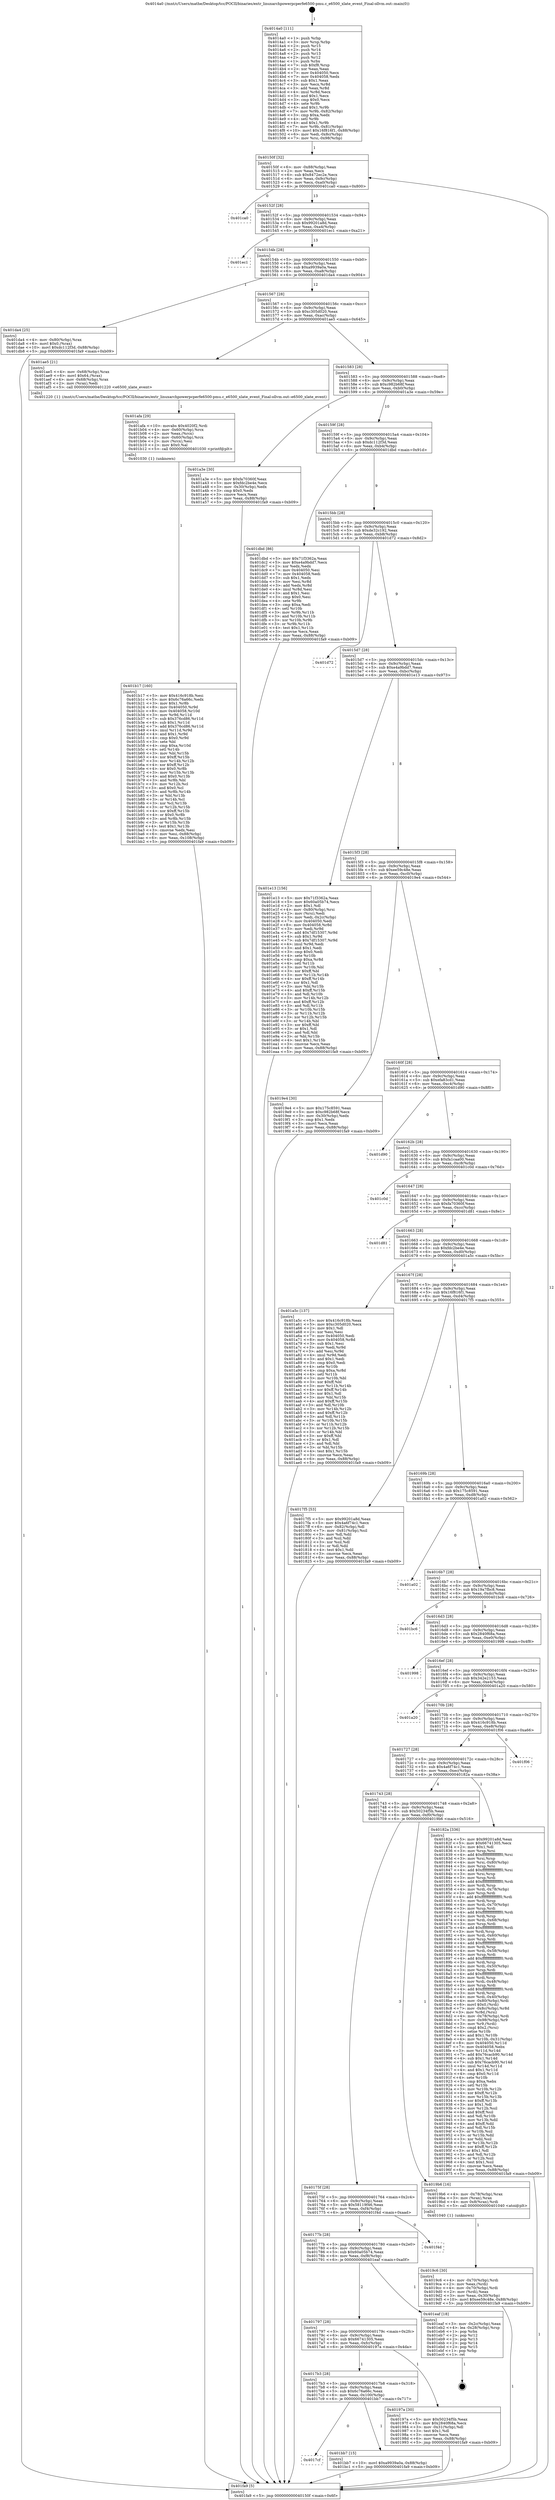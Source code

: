 digraph "0x4014a0" {
  label = "0x4014a0 (/mnt/c/Users/mathe/Desktop/tcc/POCII/binaries/extr_linuxarchpowerpcperfe6500-pmu.c_e6500_xlate_event_Final-ollvm.out::main(0))"
  labelloc = "t"
  node[shape=record]

  Entry [label="",width=0.3,height=0.3,shape=circle,fillcolor=black,style=filled]
  "0x40150f" [label="{
     0x40150f [32]\l
     | [instrs]\l
     &nbsp;&nbsp;0x40150f \<+6\>: mov -0x88(%rbp),%eax\l
     &nbsp;&nbsp;0x401515 \<+2\>: mov %eax,%ecx\l
     &nbsp;&nbsp;0x401517 \<+6\>: sub $0x8472ec2e,%ecx\l
     &nbsp;&nbsp;0x40151d \<+6\>: mov %eax,-0x9c(%rbp)\l
     &nbsp;&nbsp;0x401523 \<+6\>: mov %ecx,-0xa0(%rbp)\l
     &nbsp;&nbsp;0x401529 \<+6\>: je 0000000000401ca0 \<main+0x800\>\l
  }"]
  "0x401ca0" [label="{
     0x401ca0\l
  }", style=dashed]
  "0x40152f" [label="{
     0x40152f [28]\l
     | [instrs]\l
     &nbsp;&nbsp;0x40152f \<+5\>: jmp 0000000000401534 \<main+0x94\>\l
     &nbsp;&nbsp;0x401534 \<+6\>: mov -0x9c(%rbp),%eax\l
     &nbsp;&nbsp;0x40153a \<+5\>: sub $0x99201a8d,%eax\l
     &nbsp;&nbsp;0x40153f \<+6\>: mov %eax,-0xa4(%rbp)\l
     &nbsp;&nbsp;0x401545 \<+6\>: je 0000000000401ec1 \<main+0xa21\>\l
  }"]
  Exit [label="",width=0.3,height=0.3,shape=circle,fillcolor=black,style=filled,peripheries=2]
  "0x401ec1" [label="{
     0x401ec1\l
  }", style=dashed]
  "0x40154b" [label="{
     0x40154b [28]\l
     | [instrs]\l
     &nbsp;&nbsp;0x40154b \<+5\>: jmp 0000000000401550 \<main+0xb0\>\l
     &nbsp;&nbsp;0x401550 \<+6\>: mov -0x9c(%rbp),%eax\l
     &nbsp;&nbsp;0x401556 \<+5\>: sub $0xa9939a0a,%eax\l
     &nbsp;&nbsp;0x40155b \<+6\>: mov %eax,-0xa8(%rbp)\l
     &nbsp;&nbsp;0x401561 \<+6\>: je 0000000000401da4 \<main+0x904\>\l
  }"]
  "0x4017cf" [label="{
     0x4017cf\l
  }", style=dashed]
  "0x401da4" [label="{
     0x401da4 [25]\l
     | [instrs]\l
     &nbsp;&nbsp;0x401da4 \<+4\>: mov -0x80(%rbp),%rax\l
     &nbsp;&nbsp;0x401da8 \<+6\>: movl $0x0,(%rax)\l
     &nbsp;&nbsp;0x401dae \<+10\>: movl $0xdc112f3d,-0x88(%rbp)\l
     &nbsp;&nbsp;0x401db8 \<+5\>: jmp 0000000000401fa9 \<main+0xb09\>\l
  }"]
  "0x401567" [label="{
     0x401567 [28]\l
     | [instrs]\l
     &nbsp;&nbsp;0x401567 \<+5\>: jmp 000000000040156c \<main+0xcc\>\l
     &nbsp;&nbsp;0x40156c \<+6\>: mov -0x9c(%rbp),%eax\l
     &nbsp;&nbsp;0x401572 \<+5\>: sub $0xc305d020,%eax\l
     &nbsp;&nbsp;0x401577 \<+6\>: mov %eax,-0xac(%rbp)\l
     &nbsp;&nbsp;0x40157d \<+6\>: je 0000000000401ae5 \<main+0x645\>\l
  }"]
  "0x401bb7" [label="{
     0x401bb7 [15]\l
     | [instrs]\l
     &nbsp;&nbsp;0x401bb7 \<+10\>: movl $0xa9939a0a,-0x88(%rbp)\l
     &nbsp;&nbsp;0x401bc1 \<+5\>: jmp 0000000000401fa9 \<main+0xb09\>\l
  }"]
  "0x401ae5" [label="{
     0x401ae5 [21]\l
     | [instrs]\l
     &nbsp;&nbsp;0x401ae5 \<+4\>: mov -0x68(%rbp),%rax\l
     &nbsp;&nbsp;0x401ae9 \<+6\>: movl $0x64,(%rax)\l
     &nbsp;&nbsp;0x401aef \<+4\>: mov -0x68(%rbp),%rax\l
     &nbsp;&nbsp;0x401af3 \<+2\>: mov (%rax),%edi\l
     &nbsp;&nbsp;0x401af5 \<+5\>: call 0000000000401220 \<e6500_xlate_event\>\l
     | [calls]\l
     &nbsp;&nbsp;0x401220 \{1\} (/mnt/c/Users/mathe/Desktop/tcc/POCII/binaries/extr_linuxarchpowerpcperfe6500-pmu.c_e6500_xlate_event_Final-ollvm.out::e6500_xlate_event)\l
  }"]
  "0x401583" [label="{
     0x401583 [28]\l
     | [instrs]\l
     &nbsp;&nbsp;0x401583 \<+5\>: jmp 0000000000401588 \<main+0xe8\>\l
     &nbsp;&nbsp;0x401588 \<+6\>: mov -0x9c(%rbp),%eax\l
     &nbsp;&nbsp;0x40158e \<+5\>: sub $0xc982b68f,%eax\l
     &nbsp;&nbsp;0x401593 \<+6\>: mov %eax,-0xb0(%rbp)\l
     &nbsp;&nbsp;0x401599 \<+6\>: je 0000000000401a3e \<main+0x59e\>\l
  }"]
  "0x401b17" [label="{
     0x401b17 [160]\l
     | [instrs]\l
     &nbsp;&nbsp;0x401b17 \<+5\>: mov $0x416c918b,%esi\l
     &nbsp;&nbsp;0x401b1c \<+5\>: mov $0x6c76a66c,%edx\l
     &nbsp;&nbsp;0x401b21 \<+3\>: mov $0x1,%r8b\l
     &nbsp;&nbsp;0x401b24 \<+8\>: mov 0x404050,%r9d\l
     &nbsp;&nbsp;0x401b2c \<+8\>: mov 0x404058,%r10d\l
     &nbsp;&nbsp;0x401b34 \<+3\>: mov %r9d,%r11d\l
     &nbsp;&nbsp;0x401b37 \<+7\>: sub $0x376cd86,%r11d\l
     &nbsp;&nbsp;0x401b3e \<+4\>: sub $0x1,%r11d\l
     &nbsp;&nbsp;0x401b42 \<+7\>: add $0x376cd86,%r11d\l
     &nbsp;&nbsp;0x401b49 \<+4\>: imul %r11d,%r9d\l
     &nbsp;&nbsp;0x401b4d \<+4\>: and $0x1,%r9d\l
     &nbsp;&nbsp;0x401b51 \<+4\>: cmp $0x0,%r9d\l
     &nbsp;&nbsp;0x401b55 \<+3\>: sete %bl\l
     &nbsp;&nbsp;0x401b58 \<+4\>: cmp $0xa,%r10d\l
     &nbsp;&nbsp;0x401b5c \<+4\>: setl %r14b\l
     &nbsp;&nbsp;0x401b60 \<+3\>: mov %bl,%r15b\l
     &nbsp;&nbsp;0x401b63 \<+4\>: xor $0xff,%r15b\l
     &nbsp;&nbsp;0x401b67 \<+3\>: mov %r14b,%r12b\l
     &nbsp;&nbsp;0x401b6a \<+4\>: xor $0xff,%r12b\l
     &nbsp;&nbsp;0x401b6e \<+4\>: xor $0x0,%r8b\l
     &nbsp;&nbsp;0x401b72 \<+3\>: mov %r15b,%r13b\l
     &nbsp;&nbsp;0x401b75 \<+4\>: and $0x0,%r13b\l
     &nbsp;&nbsp;0x401b79 \<+3\>: and %r8b,%bl\l
     &nbsp;&nbsp;0x401b7c \<+3\>: mov %r12b,%cl\l
     &nbsp;&nbsp;0x401b7f \<+3\>: and $0x0,%cl\l
     &nbsp;&nbsp;0x401b82 \<+3\>: and %r8b,%r14b\l
     &nbsp;&nbsp;0x401b85 \<+3\>: or %bl,%r13b\l
     &nbsp;&nbsp;0x401b88 \<+3\>: or %r14b,%cl\l
     &nbsp;&nbsp;0x401b8b \<+3\>: xor %cl,%r13b\l
     &nbsp;&nbsp;0x401b8e \<+3\>: or %r12b,%r15b\l
     &nbsp;&nbsp;0x401b91 \<+4\>: xor $0xff,%r15b\l
     &nbsp;&nbsp;0x401b95 \<+4\>: or $0x0,%r8b\l
     &nbsp;&nbsp;0x401b99 \<+3\>: and %r8b,%r15b\l
     &nbsp;&nbsp;0x401b9c \<+3\>: or %r15b,%r13b\l
     &nbsp;&nbsp;0x401b9f \<+4\>: test $0x1,%r13b\l
     &nbsp;&nbsp;0x401ba3 \<+3\>: cmovne %edx,%esi\l
     &nbsp;&nbsp;0x401ba6 \<+6\>: mov %esi,-0x88(%rbp)\l
     &nbsp;&nbsp;0x401bac \<+6\>: mov %eax,-0x108(%rbp)\l
     &nbsp;&nbsp;0x401bb2 \<+5\>: jmp 0000000000401fa9 \<main+0xb09\>\l
  }"]
  "0x401a3e" [label="{
     0x401a3e [30]\l
     | [instrs]\l
     &nbsp;&nbsp;0x401a3e \<+5\>: mov $0xfa70360f,%eax\l
     &nbsp;&nbsp;0x401a43 \<+5\>: mov $0xfdc2be4e,%ecx\l
     &nbsp;&nbsp;0x401a48 \<+3\>: mov -0x30(%rbp),%edx\l
     &nbsp;&nbsp;0x401a4b \<+3\>: cmp $0x0,%edx\l
     &nbsp;&nbsp;0x401a4e \<+3\>: cmove %ecx,%eax\l
     &nbsp;&nbsp;0x401a51 \<+6\>: mov %eax,-0x88(%rbp)\l
     &nbsp;&nbsp;0x401a57 \<+5\>: jmp 0000000000401fa9 \<main+0xb09\>\l
  }"]
  "0x40159f" [label="{
     0x40159f [28]\l
     | [instrs]\l
     &nbsp;&nbsp;0x40159f \<+5\>: jmp 00000000004015a4 \<main+0x104\>\l
     &nbsp;&nbsp;0x4015a4 \<+6\>: mov -0x9c(%rbp),%eax\l
     &nbsp;&nbsp;0x4015aa \<+5\>: sub $0xdc112f3d,%eax\l
     &nbsp;&nbsp;0x4015af \<+6\>: mov %eax,-0xb4(%rbp)\l
     &nbsp;&nbsp;0x4015b5 \<+6\>: je 0000000000401dbd \<main+0x91d\>\l
  }"]
  "0x401afa" [label="{
     0x401afa [29]\l
     | [instrs]\l
     &nbsp;&nbsp;0x401afa \<+10\>: movabs $0x4020f2,%rdi\l
     &nbsp;&nbsp;0x401b04 \<+4\>: mov -0x60(%rbp),%rcx\l
     &nbsp;&nbsp;0x401b08 \<+2\>: mov %eax,(%rcx)\l
     &nbsp;&nbsp;0x401b0a \<+4\>: mov -0x60(%rbp),%rcx\l
     &nbsp;&nbsp;0x401b0e \<+2\>: mov (%rcx),%esi\l
     &nbsp;&nbsp;0x401b10 \<+2\>: mov $0x0,%al\l
     &nbsp;&nbsp;0x401b12 \<+5\>: call 0000000000401030 \<printf@plt\>\l
     | [calls]\l
     &nbsp;&nbsp;0x401030 \{1\} (unknown)\l
  }"]
  "0x401dbd" [label="{
     0x401dbd [86]\l
     | [instrs]\l
     &nbsp;&nbsp;0x401dbd \<+5\>: mov $0x71f3362a,%eax\l
     &nbsp;&nbsp;0x401dc2 \<+5\>: mov $0xe4a9bdd7,%ecx\l
     &nbsp;&nbsp;0x401dc7 \<+2\>: xor %edx,%edx\l
     &nbsp;&nbsp;0x401dc9 \<+7\>: mov 0x404050,%esi\l
     &nbsp;&nbsp;0x401dd0 \<+7\>: mov 0x404058,%edi\l
     &nbsp;&nbsp;0x401dd7 \<+3\>: sub $0x1,%edx\l
     &nbsp;&nbsp;0x401dda \<+3\>: mov %esi,%r8d\l
     &nbsp;&nbsp;0x401ddd \<+3\>: add %edx,%r8d\l
     &nbsp;&nbsp;0x401de0 \<+4\>: imul %r8d,%esi\l
     &nbsp;&nbsp;0x401de4 \<+3\>: and $0x1,%esi\l
     &nbsp;&nbsp;0x401de7 \<+3\>: cmp $0x0,%esi\l
     &nbsp;&nbsp;0x401dea \<+4\>: sete %r9b\l
     &nbsp;&nbsp;0x401dee \<+3\>: cmp $0xa,%edi\l
     &nbsp;&nbsp;0x401df1 \<+4\>: setl %r10b\l
     &nbsp;&nbsp;0x401df5 \<+3\>: mov %r9b,%r11b\l
     &nbsp;&nbsp;0x401df8 \<+3\>: and %r10b,%r11b\l
     &nbsp;&nbsp;0x401dfb \<+3\>: xor %r10b,%r9b\l
     &nbsp;&nbsp;0x401dfe \<+3\>: or %r9b,%r11b\l
     &nbsp;&nbsp;0x401e01 \<+4\>: test $0x1,%r11b\l
     &nbsp;&nbsp;0x401e05 \<+3\>: cmovne %ecx,%eax\l
     &nbsp;&nbsp;0x401e08 \<+6\>: mov %eax,-0x88(%rbp)\l
     &nbsp;&nbsp;0x401e0e \<+5\>: jmp 0000000000401fa9 \<main+0xb09\>\l
  }"]
  "0x4015bb" [label="{
     0x4015bb [28]\l
     | [instrs]\l
     &nbsp;&nbsp;0x4015bb \<+5\>: jmp 00000000004015c0 \<main+0x120\>\l
     &nbsp;&nbsp;0x4015c0 \<+6\>: mov -0x9c(%rbp),%eax\l
     &nbsp;&nbsp;0x4015c6 \<+5\>: sub $0xde32c192,%eax\l
     &nbsp;&nbsp;0x4015cb \<+6\>: mov %eax,-0xb8(%rbp)\l
     &nbsp;&nbsp;0x4015d1 \<+6\>: je 0000000000401d72 \<main+0x8d2\>\l
  }"]
  "0x4019c6" [label="{
     0x4019c6 [30]\l
     | [instrs]\l
     &nbsp;&nbsp;0x4019c6 \<+4\>: mov -0x70(%rbp),%rdi\l
     &nbsp;&nbsp;0x4019ca \<+2\>: mov %eax,(%rdi)\l
     &nbsp;&nbsp;0x4019cc \<+4\>: mov -0x70(%rbp),%rdi\l
     &nbsp;&nbsp;0x4019d0 \<+2\>: mov (%rdi),%eax\l
     &nbsp;&nbsp;0x4019d2 \<+3\>: mov %eax,-0x30(%rbp)\l
     &nbsp;&nbsp;0x4019d5 \<+10\>: movl $0xee59c48e,-0x88(%rbp)\l
     &nbsp;&nbsp;0x4019df \<+5\>: jmp 0000000000401fa9 \<main+0xb09\>\l
  }"]
  "0x401d72" [label="{
     0x401d72\l
  }", style=dashed]
  "0x4015d7" [label="{
     0x4015d7 [28]\l
     | [instrs]\l
     &nbsp;&nbsp;0x4015d7 \<+5\>: jmp 00000000004015dc \<main+0x13c\>\l
     &nbsp;&nbsp;0x4015dc \<+6\>: mov -0x9c(%rbp),%eax\l
     &nbsp;&nbsp;0x4015e2 \<+5\>: sub $0xe4a9bdd7,%eax\l
     &nbsp;&nbsp;0x4015e7 \<+6\>: mov %eax,-0xbc(%rbp)\l
     &nbsp;&nbsp;0x4015ed \<+6\>: je 0000000000401e13 \<main+0x973\>\l
  }"]
  "0x4017b3" [label="{
     0x4017b3 [28]\l
     | [instrs]\l
     &nbsp;&nbsp;0x4017b3 \<+5\>: jmp 00000000004017b8 \<main+0x318\>\l
     &nbsp;&nbsp;0x4017b8 \<+6\>: mov -0x9c(%rbp),%eax\l
     &nbsp;&nbsp;0x4017be \<+5\>: sub $0x6c76a66c,%eax\l
     &nbsp;&nbsp;0x4017c3 \<+6\>: mov %eax,-0x100(%rbp)\l
     &nbsp;&nbsp;0x4017c9 \<+6\>: je 0000000000401bb7 \<main+0x717\>\l
  }"]
  "0x401e13" [label="{
     0x401e13 [156]\l
     | [instrs]\l
     &nbsp;&nbsp;0x401e13 \<+5\>: mov $0x71f3362a,%eax\l
     &nbsp;&nbsp;0x401e18 \<+5\>: mov $0x60a05b74,%ecx\l
     &nbsp;&nbsp;0x401e1d \<+2\>: mov $0x1,%dl\l
     &nbsp;&nbsp;0x401e1f \<+4\>: mov -0x80(%rbp),%rsi\l
     &nbsp;&nbsp;0x401e23 \<+2\>: mov (%rsi),%edi\l
     &nbsp;&nbsp;0x401e25 \<+3\>: mov %edi,-0x2c(%rbp)\l
     &nbsp;&nbsp;0x401e28 \<+7\>: mov 0x404050,%edi\l
     &nbsp;&nbsp;0x401e2f \<+8\>: mov 0x404058,%r8d\l
     &nbsp;&nbsp;0x401e37 \<+3\>: mov %edi,%r9d\l
     &nbsp;&nbsp;0x401e3a \<+7\>: add $0x7df15307,%r9d\l
     &nbsp;&nbsp;0x401e41 \<+4\>: sub $0x1,%r9d\l
     &nbsp;&nbsp;0x401e45 \<+7\>: sub $0x7df15307,%r9d\l
     &nbsp;&nbsp;0x401e4c \<+4\>: imul %r9d,%edi\l
     &nbsp;&nbsp;0x401e50 \<+3\>: and $0x1,%edi\l
     &nbsp;&nbsp;0x401e53 \<+3\>: cmp $0x0,%edi\l
     &nbsp;&nbsp;0x401e56 \<+4\>: sete %r10b\l
     &nbsp;&nbsp;0x401e5a \<+4\>: cmp $0xa,%r8d\l
     &nbsp;&nbsp;0x401e5e \<+4\>: setl %r11b\l
     &nbsp;&nbsp;0x401e62 \<+3\>: mov %r10b,%bl\l
     &nbsp;&nbsp;0x401e65 \<+3\>: xor $0xff,%bl\l
     &nbsp;&nbsp;0x401e68 \<+3\>: mov %r11b,%r14b\l
     &nbsp;&nbsp;0x401e6b \<+4\>: xor $0xff,%r14b\l
     &nbsp;&nbsp;0x401e6f \<+3\>: xor $0x1,%dl\l
     &nbsp;&nbsp;0x401e72 \<+3\>: mov %bl,%r15b\l
     &nbsp;&nbsp;0x401e75 \<+4\>: and $0xff,%r15b\l
     &nbsp;&nbsp;0x401e79 \<+3\>: and %dl,%r10b\l
     &nbsp;&nbsp;0x401e7c \<+3\>: mov %r14b,%r12b\l
     &nbsp;&nbsp;0x401e7f \<+4\>: and $0xff,%r12b\l
     &nbsp;&nbsp;0x401e83 \<+3\>: and %dl,%r11b\l
     &nbsp;&nbsp;0x401e86 \<+3\>: or %r10b,%r15b\l
     &nbsp;&nbsp;0x401e89 \<+3\>: or %r11b,%r12b\l
     &nbsp;&nbsp;0x401e8c \<+3\>: xor %r12b,%r15b\l
     &nbsp;&nbsp;0x401e8f \<+3\>: or %r14b,%bl\l
     &nbsp;&nbsp;0x401e92 \<+3\>: xor $0xff,%bl\l
     &nbsp;&nbsp;0x401e95 \<+3\>: or $0x1,%dl\l
     &nbsp;&nbsp;0x401e98 \<+2\>: and %dl,%bl\l
     &nbsp;&nbsp;0x401e9a \<+3\>: or %bl,%r15b\l
     &nbsp;&nbsp;0x401e9d \<+4\>: test $0x1,%r15b\l
     &nbsp;&nbsp;0x401ea1 \<+3\>: cmovne %ecx,%eax\l
     &nbsp;&nbsp;0x401ea4 \<+6\>: mov %eax,-0x88(%rbp)\l
     &nbsp;&nbsp;0x401eaa \<+5\>: jmp 0000000000401fa9 \<main+0xb09\>\l
  }"]
  "0x4015f3" [label="{
     0x4015f3 [28]\l
     | [instrs]\l
     &nbsp;&nbsp;0x4015f3 \<+5\>: jmp 00000000004015f8 \<main+0x158\>\l
     &nbsp;&nbsp;0x4015f8 \<+6\>: mov -0x9c(%rbp),%eax\l
     &nbsp;&nbsp;0x4015fe \<+5\>: sub $0xee59c48e,%eax\l
     &nbsp;&nbsp;0x401603 \<+6\>: mov %eax,-0xc0(%rbp)\l
     &nbsp;&nbsp;0x401609 \<+6\>: je 00000000004019e4 \<main+0x544\>\l
  }"]
  "0x40197a" [label="{
     0x40197a [30]\l
     | [instrs]\l
     &nbsp;&nbsp;0x40197a \<+5\>: mov $0x50234f5b,%eax\l
     &nbsp;&nbsp;0x40197f \<+5\>: mov $0x2840f68a,%ecx\l
     &nbsp;&nbsp;0x401984 \<+3\>: mov -0x31(%rbp),%dl\l
     &nbsp;&nbsp;0x401987 \<+3\>: test $0x1,%dl\l
     &nbsp;&nbsp;0x40198a \<+3\>: cmovne %ecx,%eax\l
     &nbsp;&nbsp;0x40198d \<+6\>: mov %eax,-0x88(%rbp)\l
     &nbsp;&nbsp;0x401993 \<+5\>: jmp 0000000000401fa9 \<main+0xb09\>\l
  }"]
  "0x4019e4" [label="{
     0x4019e4 [30]\l
     | [instrs]\l
     &nbsp;&nbsp;0x4019e4 \<+5\>: mov $0x175c8591,%eax\l
     &nbsp;&nbsp;0x4019e9 \<+5\>: mov $0xc982b68f,%ecx\l
     &nbsp;&nbsp;0x4019ee \<+3\>: mov -0x30(%rbp),%edx\l
     &nbsp;&nbsp;0x4019f1 \<+3\>: cmp $0x1,%edx\l
     &nbsp;&nbsp;0x4019f4 \<+3\>: cmovl %ecx,%eax\l
     &nbsp;&nbsp;0x4019f7 \<+6\>: mov %eax,-0x88(%rbp)\l
     &nbsp;&nbsp;0x4019fd \<+5\>: jmp 0000000000401fa9 \<main+0xb09\>\l
  }"]
  "0x40160f" [label="{
     0x40160f [28]\l
     | [instrs]\l
     &nbsp;&nbsp;0x40160f \<+5\>: jmp 0000000000401614 \<main+0x174\>\l
     &nbsp;&nbsp;0x401614 \<+6\>: mov -0x9c(%rbp),%eax\l
     &nbsp;&nbsp;0x40161a \<+5\>: sub $0xefa83cd1,%eax\l
     &nbsp;&nbsp;0x40161f \<+6\>: mov %eax,-0xc4(%rbp)\l
     &nbsp;&nbsp;0x401625 \<+6\>: je 0000000000401d90 \<main+0x8f0\>\l
  }"]
  "0x401797" [label="{
     0x401797 [28]\l
     | [instrs]\l
     &nbsp;&nbsp;0x401797 \<+5\>: jmp 000000000040179c \<main+0x2fc\>\l
     &nbsp;&nbsp;0x40179c \<+6\>: mov -0x9c(%rbp),%eax\l
     &nbsp;&nbsp;0x4017a2 \<+5\>: sub $0x66741305,%eax\l
     &nbsp;&nbsp;0x4017a7 \<+6\>: mov %eax,-0xfc(%rbp)\l
     &nbsp;&nbsp;0x4017ad \<+6\>: je 000000000040197a \<main+0x4da\>\l
  }"]
  "0x401d90" [label="{
     0x401d90\l
  }", style=dashed]
  "0x40162b" [label="{
     0x40162b [28]\l
     | [instrs]\l
     &nbsp;&nbsp;0x40162b \<+5\>: jmp 0000000000401630 \<main+0x190\>\l
     &nbsp;&nbsp;0x401630 \<+6\>: mov -0x9c(%rbp),%eax\l
     &nbsp;&nbsp;0x401636 \<+5\>: sub $0xfa1caa00,%eax\l
     &nbsp;&nbsp;0x40163b \<+6\>: mov %eax,-0xc8(%rbp)\l
     &nbsp;&nbsp;0x401641 \<+6\>: je 0000000000401c0d \<main+0x76d\>\l
  }"]
  "0x401eaf" [label="{
     0x401eaf [18]\l
     | [instrs]\l
     &nbsp;&nbsp;0x401eaf \<+3\>: mov -0x2c(%rbp),%eax\l
     &nbsp;&nbsp;0x401eb2 \<+4\>: lea -0x28(%rbp),%rsp\l
     &nbsp;&nbsp;0x401eb6 \<+1\>: pop %rbx\l
     &nbsp;&nbsp;0x401eb7 \<+2\>: pop %r12\l
     &nbsp;&nbsp;0x401eb9 \<+2\>: pop %r13\l
     &nbsp;&nbsp;0x401ebb \<+2\>: pop %r14\l
     &nbsp;&nbsp;0x401ebd \<+2\>: pop %r15\l
     &nbsp;&nbsp;0x401ebf \<+1\>: pop %rbp\l
     &nbsp;&nbsp;0x401ec0 \<+1\>: ret\l
  }"]
  "0x401c0d" [label="{
     0x401c0d\l
  }", style=dashed]
  "0x401647" [label="{
     0x401647 [28]\l
     | [instrs]\l
     &nbsp;&nbsp;0x401647 \<+5\>: jmp 000000000040164c \<main+0x1ac\>\l
     &nbsp;&nbsp;0x40164c \<+6\>: mov -0x9c(%rbp),%eax\l
     &nbsp;&nbsp;0x401652 \<+5\>: sub $0xfa70360f,%eax\l
     &nbsp;&nbsp;0x401657 \<+6\>: mov %eax,-0xcc(%rbp)\l
     &nbsp;&nbsp;0x40165d \<+6\>: je 0000000000401d81 \<main+0x8e1\>\l
  }"]
  "0x40177b" [label="{
     0x40177b [28]\l
     | [instrs]\l
     &nbsp;&nbsp;0x40177b \<+5\>: jmp 0000000000401780 \<main+0x2e0\>\l
     &nbsp;&nbsp;0x401780 \<+6\>: mov -0x9c(%rbp),%eax\l
     &nbsp;&nbsp;0x401786 \<+5\>: sub $0x60a05b74,%eax\l
     &nbsp;&nbsp;0x40178b \<+6\>: mov %eax,-0xf8(%rbp)\l
     &nbsp;&nbsp;0x401791 \<+6\>: je 0000000000401eaf \<main+0xa0f\>\l
  }"]
  "0x401d81" [label="{
     0x401d81\l
  }", style=dashed]
  "0x401663" [label="{
     0x401663 [28]\l
     | [instrs]\l
     &nbsp;&nbsp;0x401663 \<+5\>: jmp 0000000000401668 \<main+0x1c8\>\l
     &nbsp;&nbsp;0x401668 \<+6\>: mov -0x9c(%rbp),%eax\l
     &nbsp;&nbsp;0x40166e \<+5\>: sub $0xfdc2be4e,%eax\l
     &nbsp;&nbsp;0x401673 \<+6\>: mov %eax,-0xd0(%rbp)\l
     &nbsp;&nbsp;0x401679 \<+6\>: je 0000000000401a5c \<main+0x5bc\>\l
  }"]
  "0x401f4d" [label="{
     0x401f4d\l
  }", style=dashed]
  "0x401a5c" [label="{
     0x401a5c [137]\l
     | [instrs]\l
     &nbsp;&nbsp;0x401a5c \<+5\>: mov $0x416c918b,%eax\l
     &nbsp;&nbsp;0x401a61 \<+5\>: mov $0xc305d020,%ecx\l
     &nbsp;&nbsp;0x401a66 \<+2\>: mov $0x1,%dl\l
     &nbsp;&nbsp;0x401a68 \<+2\>: xor %esi,%esi\l
     &nbsp;&nbsp;0x401a6a \<+7\>: mov 0x404050,%edi\l
     &nbsp;&nbsp;0x401a71 \<+8\>: mov 0x404058,%r8d\l
     &nbsp;&nbsp;0x401a79 \<+3\>: sub $0x1,%esi\l
     &nbsp;&nbsp;0x401a7c \<+3\>: mov %edi,%r9d\l
     &nbsp;&nbsp;0x401a7f \<+3\>: add %esi,%r9d\l
     &nbsp;&nbsp;0x401a82 \<+4\>: imul %r9d,%edi\l
     &nbsp;&nbsp;0x401a86 \<+3\>: and $0x1,%edi\l
     &nbsp;&nbsp;0x401a89 \<+3\>: cmp $0x0,%edi\l
     &nbsp;&nbsp;0x401a8c \<+4\>: sete %r10b\l
     &nbsp;&nbsp;0x401a90 \<+4\>: cmp $0xa,%r8d\l
     &nbsp;&nbsp;0x401a94 \<+4\>: setl %r11b\l
     &nbsp;&nbsp;0x401a98 \<+3\>: mov %r10b,%bl\l
     &nbsp;&nbsp;0x401a9b \<+3\>: xor $0xff,%bl\l
     &nbsp;&nbsp;0x401a9e \<+3\>: mov %r11b,%r14b\l
     &nbsp;&nbsp;0x401aa1 \<+4\>: xor $0xff,%r14b\l
     &nbsp;&nbsp;0x401aa5 \<+3\>: xor $0x1,%dl\l
     &nbsp;&nbsp;0x401aa8 \<+3\>: mov %bl,%r15b\l
     &nbsp;&nbsp;0x401aab \<+4\>: and $0xff,%r15b\l
     &nbsp;&nbsp;0x401aaf \<+3\>: and %dl,%r10b\l
     &nbsp;&nbsp;0x401ab2 \<+3\>: mov %r14b,%r12b\l
     &nbsp;&nbsp;0x401ab5 \<+4\>: and $0xff,%r12b\l
     &nbsp;&nbsp;0x401ab9 \<+3\>: and %dl,%r11b\l
     &nbsp;&nbsp;0x401abc \<+3\>: or %r10b,%r15b\l
     &nbsp;&nbsp;0x401abf \<+3\>: or %r11b,%r12b\l
     &nbsp;&nbsp;0x401ac2 \<+3\>: xor %r12b,%r15b\l
     &nbsp;&nbsp;0x401ac5 \<+3\>: or %r14b,%bl\l
     &nbsp;&nbsp;0x401ac8 \<+3\>: xor $0xff,%bl\l
     &nbsp;&nbsp;0x401acb \<+3\>: or $0x1,%dl\l
     &nbsp;&nbsp;0x401ace \<+2\>: and %dl,%bl\l
     &nbsp;&nbsp;0x401ad0 \<+3\>: or %bl,%r15b\l
     &nbsp;&nbsp;0x401ad3 \<+4\>: test $0x1,%r15b\l
     &nbsp;&nbsp;0x401ad7 \<+3\>: cmovne %ecx,%eax\l
     &nbsp;&nbsp;0x401ada \<+6\>: mov %eax,-0x88(%rbp)\l
     &nbsp;&nbsp;0x401ae0 \<+5\>: jmp 0000000000401fa9 \<main+0xb09\>\l
  }"]
  "0x40167f" [label="{
     0x40167f [28]\l
     | [instrs]\l
     &nbsp;&nbsp;0x40167f \<+5\>: jmp 0000000000401684 \<main+0x1e4\>\l
     &nbsp;&nbsp;0x401684 \<+6\>: mov -0x9c(%rbp),%eax\l
     &nbsp;&nbsp;0x40168a \<+5\>: sub $0x16f816f1,%eax\l
     &nbsp;&nbsp;0x40168f \<+6\>: mov %eax,-0xd4(%rbp)\l
     &nbsp;&nbsp;0x401695 \<+6\>: je 00000000004017f5 \<main+0x355\>\l
  }"]
  "0x40175f" [label="{
     0x40175f [28]\l
     | [instrs]\l
     &nbsp;&nbsp;0x40175f \<+5\>: jmp 0000000000401764 \<main+0x2c4\>\l
     &nbsp;&nbsp;0x401764 \<+6\>: mov -0x9c(%rbp),%eax\l
     &nbsp;&nbsp;0x40176a \<+5\>: sub $0x58119f46,%eax\l
     &nbsp;&nbsp;0x40176f \<+6\>: mov %eax,-0xf4(%rbp)\l
     &nbsp;&nbsp;0x401775 \<+6\>: je 0000000000401f4d \<main+0xaad\>\l
  }"]
  "0x4017f5" [label="{
     0x4017f5 [53]\l
     | [instrs]\l
     &nbsp;&nbsp;0x4017f5 \<+5\>: mov $0x99201a8d,%eax\l
     &nbsp;&nbsp;0x4017fa \<+5\>: mov $0x4a6f74c1,%ecx\l
     &nbsp;&nbsp;0x4017ff \<+6\>: mov -0x82(%rbp),%dl\l
     &nbsp;&nbsp;0x401805 \<+7\>: mov -0x81(%rbp),%sil\l
     &nbsp;&nbsp;0x40180c \<+3\>: mov %dl,%dil\l
     &nbsp;&nbsp;0x40180f \<+3\>: and %sil,%dil\l
     &nbsp;&nbsp;0x401812 \<+3\>: xor %sil,%dl\l
     &nbsp;&nbsp;0x401815 \<+3\>: or %dl,%dil\l
     &nbsp;&nbsp;0x401818 \<+4\>: test $0x1,%dil\l
     &nbsp;&nbsp;0x40181c \<+3\>: cmovne %ecx,%eax\l
     &nbsp;&nbsp;0x40181f \<+6\>: mov %eax,-0x88(%rbp)\l
     &nbsp;&nbsp;0x401825 \<+5\>: jmp 0000000000401fa9 \<main+0xb09\>\l
  }"]
  "0x40169b" [label="{
     0x40169b [28]\l
     | [instrs]\l
     &nbsp;&nbsp;0x40169b \<+5\>: jmp 00000000004016a0 \<main+0x200\>\l
     &nbsp;&nbsp;0x4016a0 \<+6\>: mov -0x9c(%rbp),%eax\l
     &nbsp;&nbsp;0x4016a6 \<+5\>: sub $0x175c8591,%eax\l
     &nbsp;&nbsp;0x4016ab \<+6\>: mov %eax,-0xd8(%rbp)\l
     &nbsp;&nbsp;0x4016b1 \<+6\>: je 0000000000401a02 \<main+0x562\>\l
  }"]
  "0x401fa9" [label="{
     0x401fa9 [5]\l
     | [instrs]\l
     &nbsp;&nbsp;0x401fa9 \<+5\>: jmp 000000000040150f \<main+0x6f\>\l
  }"]
  "0x4014a0" [label="{
     0x4014a0 [111]\l
     | [instrs]\l
     &nbsp;&nbsp;0x4014a0 \<+1\>: push %rbp\l
     &nbsp;&nbsp;0x4014a1 \<+3\>: mov %rsp,%rbp\l
     &nbsp;&nbsp;0x4014a4 \<+2\>: push %r15\l
     &nbsp;&nbsp;0x4014a6 \<+2\>: push %r14\l
     &nbsp;&nbsp;0x4014a8 \<+2\>: push %r13\l
     &nbsp;&nbsp;0x4014aa \<+2\>: push %r12\l
     &nbsp;&nbsp;0x4014ac \<+1\>: push %rbx\l
     &nbsp;&nbsp;0x4014ad \<+7\>: sub $0xf8,%rsp\l
     &nbsp;&nbsp;0x4014b4 \<+2\>: xor %eax,%eax\l
     &nbsp;&nbsp;0x4014b6 \<+7\>: mov 0x404050,%ecx\l
     &nbsp;&nbsp;0x4014bd \<+7\>: mov 0x404058,%edx\l
     &nbsp;&nbsp;0x4014c4 \<+3\>: sub $0x1,%eax\l
     &nbsp;&nbsp;0x4014c7 \<+3\>: mov %ecx,%r8d\l
     &nbsp;&nbsp;0x4014ca \<+3\>: add %eax,%r8d\l
     &nbsp;&nbsp;0x4014cd \<+4\>: imul %r8d,%ecx\l
     &nbsp;&nbsp;0x4014d1 \<+3\>: and $0x1,%ecx\l
     &nbsp;&nbsp;0x4014d4 \<+3\>: cmp $0x0,%ecx\l
     &nbsp;&nbsp;0x4014d7 \<+4\>: sete %r9b\l
     &nbsp;&nbsp;0x4014db \<+4\>: and $0x1,%r9b\l
     &nbsp;&nbsp;0x4014df \<+7\>: mov %r9b,-0x82(%rbp)\l
     &nbsp;&nbsp;0x4014e6 \<+3\>: cmp $0xa,%edx\l
     &nbsp;&nbsp;0x4014e9 \<+4\>: setl %r9b\l
     &nbsp;&nbsp;0x4014ed \<+4\>: and $0x1,%r9b\l
     &nbsp;&nbsp;0x4014f1 \<+7\>: mov %r9b,-0x81(%rbp)\l
     &nbsp;&nbsp;0x4014f8 \<+10\>: movl $0x16f816f1,-0x88(%rbp)\l
     &nbsp;&nbsp;0x401502 \<+6\>: mov %edi,-0x8c(%rbp)\l
     &nbsp;&nbsp;0x401508 \<+7\>: mov %rsi,-0x98(%rbp)\l
  }"]
  "0x4019b6" [label="{
     0x4019b6 [16]\l
     | [instrs]\l
     &nbsp;&nbsp;0x4019b6 \<+4\>: mov -0x78(%rbp),%rax\l
     &nbsp;&nbsp;0x4019ba \<+3\>: mov (%rax),%rax\l
     &nbsp;&nbsp;0x4019bd \<+4\>: mov 0x8(%rax),%rdi\l
     &nbsp;&nbsp;0x4019c1 \<+5\>: call 0000000000401040 \<atoi@plt\>\l
     | [calls]\l
     &nbsp;&nbsp;0x401040 \{1\} (unknown)\l
  }"]
  "0x401a02" [label="{
     0x401a02\l
  }", style=dashed]
  "0x4016b7" [label="{
     0x4016b7 [28]\l
     | [instrs]\l
     &nbsp;&nbsp;0x4016b7 \<+5\>: jmp 00000000004016bc \<main+0x21c\>\l
     &nbsp;&nbsp;0x4016bc \<+6\>: mov -0x9c(%rbp),%eax\l
     &nbsp;&nbsp;0x4016c2 \<+5\>: sub $0x19a7fbc8,%eax\l
     &nbsp;&nbsp;0x4016c7 \<+6\>: mov %eax,-0xdc(%rbp)\l
     &nbsp;&nbsp;0x4016cd \<+6\>: je 0000000000401bc6 \<main+0x726\>\l
  }"]
  "0x401743" [label="{
     0x401743 [28]\l
     | [instrs]\l
     &nbsp;&nbsp;0x401743 \<+5\>: jmp 0000000000401748 \<main+0x2a8\>\l
     &nbsp;&nbsp;0x401748 \<+6\>: mov -0x9c(%rbp),%eax\l
     &nbsp;&nbsp;0x40174e \<+5\>: sub $0x50234f5b,%eax\l
     &nbsp;&nbsp;0x401753 \<+6\>: mov %eax,-0xf0(%rbp)\l
     &nbsp;&nbsp;0x401759 \<+6\>: je 00000000004019b6 \<main+0x516\>\l
  }"]
  "0x401bc6" [label="{
     0x401bc6\l
  }", style=dashed]
  "0x4016d3" [label="{
     0x4016d3 [28]\l
     | [instrs]\l
     &nbsp;&nbsp;0x4016d3 \<+5\>: jmp 00000000004016d8 \<main+0x238\>\l
     &nbsp;&nbsp;0x4016d8 \<+6\>: mov -0x9c(%rbp),%eax\l
     &nbsp;&nbsp;0x4016de \<+5\>: sub $0x2840f68a,%eax\l
     &nbsp;&nbsp;0x4016e3 \<+6\>: mov %eax,-0xe0(%rbp)\l
     &nbsp;&nbsp;0x4016e9 \<+6\>: je 0000000000401998 \<main+0x4f8\>\l
  }"]
  "0x40182a" [label="{
     0x40182a [336]\l
     | [instrs]\l
     &nbsp;&nbsp;0x40182a \<+5\>: mov $0x99201a8d,%eax\l
     &nbsp;&nbsp;0x40182f \<+5\>: mov $0x66741305,%ecx\l
     &nbsp;&nbsp;0x401834 \<+2\>: mov $0x1,%dl\l
     &nbsp;&nbsp;0x401836 \<+3\>: mov %rsp,%rsi\l
     &nbsp;&nbsp;0x401839 \<+4\>: add $0xfffffffffffffff0,%rsi\l
     &nbsp;&nbsp;0x40183d \<+3\>: mov %rsi,%rsp\l
     &nbsp;&nbsp;0x401840 \<+4\>: mov %rsi,-0x80(%rbp)\l
     &nbsp;&nbsp;0x401844 \<+3\>: mov %rsp,%rsi\l
     &nbsp;&nbsp;0x401847 \<+4\>: add $0xfffffffffffffff0,%rsi\l
     &nbsp;&nbsp;0x40184b \<+3\>: mov %rsi,%rsp\l
     &nbsp;&nbsp;0x40184e \<+3\>: mov %rsp,%rdi\l
     &nbsp;&nbsp;0x401851 \<+4\>: add $0xfffffffffffffff0,%rdi\l
     &nbsp;&nbsp;0x401855 \<+3\>: mov %rdi,%rsp\l
     &nbsp;&nbsp;0x401858 \<+4\>: mov %rdi,-0x78(%rbp)\l
     &nbsp;&nbsp;0x40185c \<+3\>: mov %rsp,%rdi\l
     &nbsp;&nbsp;0x40185f \<+4\>: add $0xfffffffffffffff0,%rdi\l
     &nbsp;&nbsp;0x401863 \<+3\>: mov %rdi,%rsp\l
     &nbsp;&nbsp;0x401866 \<+4\>: mov %rdi,-0x70(%rbp)\l
     &nbsp;&nbsp;0x40186a \<+3\>: mov %rsp,%rdi\l
     &nbsp;&nbsp;0x40186d \<+4\>: add $0xfffffffffffffff0,%rdi\l
     &nbsp;&nbsp;0x401871 \<+3\>: mov %rdi,%rsp\l
     &nbsp;&nbsp;0x401874 \<+4\>: mov %rdi,-0x68(%rbp)\l
     &nbsp;&nbsp;0x401878 \<+3\>: mov %rsp,%rdi\l
     &nbsp;&nbsp;0x40187b \<+4\>: add $0xfffffffffffffff0,%rdi\l
     &nbsp;&nbsp;0x40187f \<+3\>: mov %rdi,%rsp\l
     &nbsp;&nbsp;0x401882 \<+4\>: mov %rdi,-0x60(%rbp)\l
     &nbsp;&nbsp;0x401886 \<+3\>: mov %rsp,%rdi\l
     &nbsp;&nbsp;0x401889 \<+4\>: add $0xfffffffffffffff0,%rdi\l
     &nbsp;&nbsp;0x40188d \<+3\>: mov %rdi,%rsp\l
     &nbsp;&nbsp;0x401890 \<+4\>: mov %rdi,-0x58(%rbp)\l
     &nbsp;&nbsp;0x401894 \<+3\>: mov %rsp,%rdi\l
     &nbsp;&nbsp;0x401897 \<+4\>: add $0xfffffffffffffff0,%rdi\l
     &nbsp;&nbsp;0x40189b \<+3\>: mov %rdi,%rsp\l
     &nbsp;&nbsp;0x40189e \<+4\>: mov %rdi,-0x50(%rbp)\l
     &nbsp;&nbsp;0x4018a2 \<+3\>: mov %rsp,%rdi\l
     &nbsp;&nbsp;0x4018a5 \<+4\>: add $0xfffffffffffffff0,%rdi\l
     &nbsp;&nbsp;0x4018a9 \<+3\>: mov %rdi,%rsp\l
     &nbsp;&nbsp;0x4018ac \<+4\>: mov %rdi,-0x48(%rbp)\l
     &nbsp;&nbsp;0x4018b0 \<+3\>: mov %rsp,%rdi\l
     &nbsp;&nbsp;0x4018b3 \<+4\>: add $0xfffffffffffffff0,%rdi\l
     &nbsp;&nbsp;0x4018b7 \<+3\>: mov %rdi,%rsp\l
     &nbsp;&nbsp;0x4018ba \<+4\>: mov %rdi,-0x40(%rbp)\l
     &nbsp;&nbsp;0x4018be \<+4\>: mov -0x80(%rbp),%rdi\l
     &nbsp;&nbsp;0x4018c2 \<+6\>: movl $0x0,(%rdi)\l
     &nbsp;&nbsp;0x4018c8 \<+7\>: mov -0x8c(%rbp),%r8d\l
     &nbsp;&nbsp;0x4018cf \<+3\>: mov %r8d,(%rsi)\l
     &nbsp;&nbsp;0x4018d2 \<+4\>: mov -0x78(%rbp),%rdi\l
     &nbsp;&nbsp;0x4018d6 \<+7\>: mov -0x98(%rbp),%r9\l
     &nbsp;&nbsp;0x4018dd \<+3\>: mov %r9,(%rdi)\l
     &nbsp;&nbsp;0x4018e0 \<+3\>: cmpl $0x2,(%rsi)\l
     &nbsp;&nbsp;0x4018e3 \<+4\>: setne %r10b\l
     &nbsp;&nbsp;0x4018e7 \<+4\>: and $0x1,%r10b\l
     &nbsp;&nbsp;0x4018eb \<+4\>: mov %r10b,-0x31(%rbp)\l
     &nbsp;&nbsp;0x4018ef \<+8\>: mov 0x404050,%r11d\l
     &nbsp;&nbsp;0x4018f7 \<+7\>: mov 0x404058,%ebx\l
     &nbsp;&nbsp;0x4018fe \<+3\>: mov %r11d,%r14d\l
     &nbsp;&nbsp;0x401901 \<+7\>: add $0x76cacb90,%r14d\l
     &nbsp;&nbsp;0x401908 \<+4\>: sub $0x1,%r14d\l
     &nbsp;&nbsp;0x40190c \<+7\>: sub $0x76cacb90,%r14d\l
     &nbsp;&nbsp;0x401913 \<+4\>: imul %r14d,%r11d\l
     &nbsp;&nbsp;0x401917 \<+4\>: and $0x1,%r11d\l
     &nbsp;&nbsp;0x40191b \<+4\>: cmp $0x0,%r11d\l
     &nbsp;&nbsp;0x40191f \<+4\>: sete %r10b\l
     &nbsp;&nbsp;0x401923 \<+3\>: cmp $0xa,%ebx\l
     &nbsp;&nbsp;0x401926 \<+4\>: setl %r15b\l
     &nbsp;&nbsp;0x40192a \<+3\>: mov %r10b,%r12b\l
     &nbsp;&nbsp;0x40192d \<+4\>: xor $0xff,%r12b\l
     &nbsp;&nbsp;0x401931 \<+3\>: mov %r15b,%r13b\l
     &nbsp;&nbsp;0x401934 \<+4\>: xor $0xff,%r13b\l
     &nbsp;&nbsp;0x401938 \<+3\>: xor $0x1,%dl\l
     &nbsp;&nbsp;0x40193b \<+3\>: mov %r12b,%sil\l
     &nbsp;&nbsp;0x40193e \<+4\>: and $0xff,%sil\l
     &nbsp;&nbsp;0x401942 \<+3\>: and %dl,%r10b\l
     &nbsp;&nbsp;0x401945 \<+3\>: mov %r13b,%dil\l
     &nbsp;&nbsp;0x401948 \<+4\>: and $0xff,%dil\l
     &nbsp;&nbsp;0x40194c \<+3\>: and %dl,%r15b\l
     &nbsp;&nbsp;0x40194f \<+3\>: or %r10b,%sil\l
     &nbsp;&nbsp;0x401952 \<+3\>: or %r15b,%dil\l
     &nbsp;&nbsp;0x401955 \<+3\>: xor %dil,%sil\l
     &nbsp;&nbsp;0x401958 \<+3\>: or %r13b,%r12b\l
     &nbsp;&nbsp;0x40195b \<+4\>: xor $0xff,%r12b\l
     &nbsp;&nbsp;0x40195f \<+3\>: or $0x1,%dl\l
     &nbsp;&nbsp;0x401962 \<+3\>: and %dl,%r12b\l
     &nbsp;&nbsp;0x401965 \<+3\>: or %r12b,%sil\l
     &nbsp;&nbsp;0x401968 \<+4\>: test $0x1,%sil\l
     &nbsp;&nbsp;0x40196c \<+3\>: cmovne %ecx,%eax\l
     &nbsp;&nbsp;0x40196f \<+6\>: mov %eax,-0x88(%rbp)\l
     &nbsp;&nbsp;0x401975 \<+5\>: jmp 0000000000401fa9 \<main+0xb09\>\l
  }"]
  "0x401998" [label="{
     0x401998\l
  }", style=dashed]
  "0x4016ef" [label="{
     0x4016ef [28]\l
     | [instrs]\l
     &nbsp;&nbsp;0x4016ef \<+5\>: jmp 00000000004016f4 \<main+0x254\>\l
     &nbsp;&nbsp;0x4016f4 \<+6\>: mov -0x9c(%rbp),%eax\l
     &nbsp;&nbsp;0x4016fa \<+5\>: sub $0x342e2153,%eax\l
     &nbsp;&nbsp;0x4016ff \<+6\>: mov %eax,-0xe4(%rbp)\l
     &nbsp;&nbsp;0x401705 \<+6\>: je 0000000000401a20 \<main+0x580\>\l
  }"]
  "0x401727" [label="{
     0x401727 [28]\l
     | [instrs]\l
     &nbsp;&nbsp;0x401727 \<+5\>: jmp 000000000040172c \<main+0x28c\>\l
     &nbsp;&nbsp;0x40172c \<+6\>: mov -0x9c(%rbp),%eax\l
     &nbsp;&nbsp;0x401732 \<+5\>: sub $0x4a6f74c1,%eax\l
     &nbsp;&nbsp;0x401737 \<+6\>: mov %eax,-0xec(%rbp)\l
     &nbsp;&nbsp;0x40173d \<+6\>: je 000000000040182a \<main+0x38a\>\l
  }"]
  "0x401a20" [label="{
     0x401a20\l
  }", style=dashed]
  "0x40170b" [label="{
     0x40170b [28]\l
     | [instrs]\l
     &nbsp;&nbsp;0x40170b \<+5\>: jmp 0000000000401710 \<main+0x270\>\l
     &nbsp;&nbsp;0x401710 \<+6\>: mov -0x9c(%rbp),%eax\l
     &nbsp;&nbsp;0x401716 \<+5\>: sub $0x416c918b,%eax\l
     &nbsp;&nbsp;0x40171b \<+6\>: mov %eax,-0xe8(%rbp)\l
     &nbsp;&nbsp;0x401721 \<+6\>: je 0000000000401f06 \<main+0xa66\>\l
  }"]
  "0x401f06" [label="{
     0x401f06\l
  }", style=dashed]
  Entry -> "0x4014a0" [label=" 1"]
  "0x40150f" -> "0x401ca0" [label=" 0"]
  "0x40150f" -> "0x40152f" [label=" 13"]
  "0x401eaf" -> Exit [label=" 1"]
  "0x40152f" -> "0x401ec1" [label=" 0"]
  "0x40152f" -> "0x40154b" [label=" 13"]
  "0x401e13" -> "0x401fa9" [label=" 1"]
  "0x40154b" -> "0x401da4" [label=" 1"]
  "0x40154b" -> "0x401567" [label=" 12"]
  "0x401dbd" -> "0x401fa9" [label=" 1"]
  "0x401567" -> "0x401ae5" [label=" 1"]
  "0x401567" -> "0x401583" [label=" 11"]
  "0x401da4" -> "0x401fa9" [label=" 1"]
  "0x401583" -> "0x401a3e" [label=" 1"]
  "0x401583" -> "0x40159f" [label=" 10"]
  "0x4017b3" -> "0x4017cf" [label=" 0"]
  "0x40159f" -> "0x401dbd" [label=" 1"]
  "0x40159f" -> "0x4015bb" [label=" 9"]
  "0x4017b3" -> "0x401bb7" [label=" 1"]
  "0x4015bb" -> "0x401d72" [label=" 0"]
  "0x4015bb" -> "0x4015d7" [label=" 9"]
  "0x401bb7" -> "0x401fa9" [label=" 1"]
  "0x4015d7" -> "0x401e13" [label=" 1"]
  "0x4015d7" -> "0x4015f3" [label=" 8"]
  "0x401b17" -> "0x401fa9" [label=" 1"]
  "0x4015f3" -> "0x4019e4" [label=" 1"]
  "0x4015f3" -> "0x40160f" [label=" 7"]
  "0x401afa" -> "0x401b17" [label=" 1"]
  "0x40160f" -> "0x401d90" [label=" 0"]
  "0x40160f" -> "0x40162b" [label=" 7"]
  "0x401a5c" -> "0x401fa9" [label=" 1"]
  "0x40162b" -> "0x401c0d" [label=" 0"]
  "0x40162b" -> "0x401647" [label=" 7"]
  "0x401a3e" -> "0x401fa9" [label=" 1"]
  "0x401647" -> "0x401d81" [label=" 0"]
  "0x401647" -> "0x401663" [label=" 7"]
  "0x4019c6" -> "0x401fa9" [label=" 1"]
  "0x401663" -> "0x401a5c" [label=" 1"]
  "0x401663" -> "0x40167f" [label=" 6"]
  "0x4019b6" -> "0x4019c6" [label=" 1"]
  "0x40167f" -> "0x4017f5" [label=" 1"]
  "0x40167f" -> "0x40169b" [label=" 5"]
  "0x4017f5" -> "0x401fa9" [label=" 1"]
  "0x4014a0" -> "0x40150f" [label=" 1"]
  "0x401fa9" -> "0x40150f" [label=" 12"]
  "0x401797" -> "0x4017b3" [label=" 1"]
  "0x40169b" -> "0x401a02" [label=" 0"]
  "0x40169b" -> "0x4016b7" [label=" 5"]
  "0x401797" -> "0x40197a" [label=" 1"]
  "0x4016b7" -> "0x401bc6" [label=" 0"]
  "0x4016b7" -> "0x4016d3" [label=" 5"]
  "0x40177b" -> "0x401eaf" [label=" 1"]
  "0x4016d3" -> "0x401998" [label=" 0"]
  "0x4016d3" -> "0x4016ef" [label=" 5"]
  "0x4019e4" -> "0x401fa9" [label=" 1"]
  "0x4016ef" -> "0x401a20" [label=" 0"]
  "0x4016ef" -> "0x40170b" [label=" 5"]
  "0x40175f" -> "0x401f4d" [label=" 0"]
  "0x40170b" -> "0x401f06" [label=" 0"]
  "0x40170b" -> "0x401727" [label=" 5"]
  "0x40175f" -> "0x40177b" [label=" 3"]
  "0x401727" -> "0x40182a" [label=" 1"]
  "0x401727" -> "0x401743" [label=" 4"]
  "0x40177b" -> "0x401797" [label=" 2"]
  "0x40182a" -> "0x401fa9" [label=" 1"]
  "0x401ae5" -> "0x401afa" [label=" 1"]
  "0x401743" -> "0x4019b6" [label=" 1"]
  "0x401743" -> "0x40175f" [label=" 3"]
  "0x40197a" -> "0x401fa9" [label=" 1"]
}
